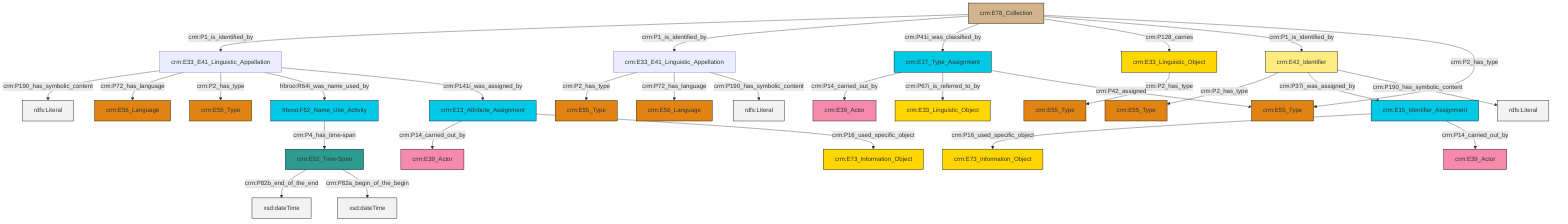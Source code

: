 graph TD
classDef Literal fill:#f2f2f2,stroke:#000000;
classDef CRM_Entity fill:#FFFFFF,stroke:#000000;
classDef Temporal_Entity fill:#00C9E6, stroke:#000000;
classDef Type fill:#E18312, stroke:#000000;
classDef Time-Span fill:#2C9C91, stroke:#000000;
classDef Appellation fill:#FFEB7F, stroke:#000000;
classDef Place fill:#008836, stroke:#000000;
classDef Persistent_Item fill:#B266B2, stroke:#000000;
classDef Conceptual_Object fill:#FFD700, stroke:#000000;
classDef Physical_Thing fill:#D2B48C, stroke:#000000;
classDef Actor fill:#f58aad, stroke:#000000;
classDef PC_Classes fill:#4ce600, stroke:#000000;
classDef Multi fill:#cccccc,stroke:#000000;

0["crm:E78_Collection"]:::Physical_Thing -->|crm:P1_is_identified_by| 1["crm:E33_E41_Linguistic_Appellation"]:::Default
1["crm:E33_E41_Linguistic_Appellation"]:::Default -->|crm:P190_has_symbolic_content| 8[rdfs:Literal]:::Literal
9["crm:E15_Identifier_Assignment"]:::Temporal_Entity -->|crm:P16_used_specific_object| 10["crm:E73_Information_Object"]:::Conceptual_Object
1["crm:E33_E41_Linguistic_Appellation"]:::Default -->|crm:P72_has_language| 16["crm:E56_Language"]:::Type
21["crm:E42_Identifier"]:::Appellation -->|crm:P2_has_type| 17["crm:E55_Type"]:::Type
0["crm:E78_Collection"]:::Physical_Thing -->|crm:P1_is_identified_by| 23["crm:E33_E41_Linguistic_Appellation"]:::Default
13["crm:E13_Attribute_Assignment"]:::Temporal_Entity -->|crm:P14_carried_out_by| 26["crm:E39_Actor"]:::Actor
21["crm:E42_Identifier"]:::Appellation -->|crm:P37i_was_assigned_by| 9["crm:E15_Identifier_Assignment"]:::Temporal_Entity
1["crm:E33_E41_Linguistic_Appellation"]:::Default -->|crm:P2_has_type| 28["crm:E55_Type"]:::Type
29["frbroo:F52_Name_Use_Activity"]:::Temporal_Entity -->|crm:P4_has_time-span| 30["crm:E52_Time-Span"]:::Time-Span
0["crm:E78_Collection"]:::Physical_Thing -->|crm:P41i_was_classified_by| 34["crm:E17_Type_Assignment"]:::Temporal_Entity
0["crm:E78_Collection"]:::Physical_Thing -->|crm:P128_carries| 24["crm:E33_Linguistic_Object"]:::Conceptual_Object
30["crm:E52_Time-Span"]:::Time-Span -->|crm:P82b_end_of_the_end| 36[xsd:dateTime]:::Literal
21["crm:E42_Identifier"]:::Appellation -->|crm:P190_has_symbolic_content| 39[rdfs:Literal]:::Literal
13["crm:E13_Attribute_Assignment"]:::Temporal_Entity -->|crm:P16_used_specific_object| 40["crm:E73_Information_Object"]:::Conceptual_Object
34["crm:E17_Type_Assignment"]:::Temporal_Entity -->|crm:P14_carried_out_by| 2["crm:E39_Actor"]:::Actor
24["crm:E33_Linguistic_Object"]:::Conceptual_Object -->|crm:P2_has_type| 41["crm:E55_Type"]:::Type
23["crm:E33_E41_Linguistic_Appellation"]:::Default -->|crm:P2_has_type| 6["crm:E55_Type"]:::Type
23["crm:E33_E41_Linguistic_Appellation"]:::Default -->|crm:P72_has_language| 11["crm:E56_Language"]:::Type
1["crm:E33_E41_Linguistic_Appellation"]:::Default -->|frbroo:R64i_was_name_used_by| 29["frbroo:F52_Name_Use_Activity"]:::Temporal_Entity
23["crm:E33_E41_Linguistic_Appellation"]:::Default -->|crm:P190_has_symbolic_content| 43[rdfs:Literal]:::Literal
34["crm:E17_Type_Assignment"]:::Temporal_Entity -->|crm:P67i_is_referred_to_by| 4["crm:E33_Linguistic_Object"]:::Conceptual_Object
0["crm:E78_Collection"]:::Physical_Thing -->|crm:P1_is_identified_by| 21["crm:E42_Identifier"]:::Appellation
1["crm:E33_E41_Linguistic_Appellation"]:::Default -->|crm:P141i_was_assigned_by| 13["crm:E13_Attribute_Assignment"]:::Temporal_Entity
30["crm:E52_Time-Span"]:::Time-Span -->|crm:P82a_begin_of_the_begin| 47[xsd:dateTime]:::Literal
9["crm:E15_Identifier_Assignment"]:::Temporal_Entity -->|crm:P14_carried_out_by| 19["crm:E39_Actor"]:::Actor
34["crm:E17_Type_Assignment"]:::Temporal_Entity -->|crm:P42_assigned| 37["crm:E55_Type"]:::Type
0["crm:E78_Collection"]:::Physical_Thing -->|crm:P2_has_type| 37["crm:E55_Type"]:::Type